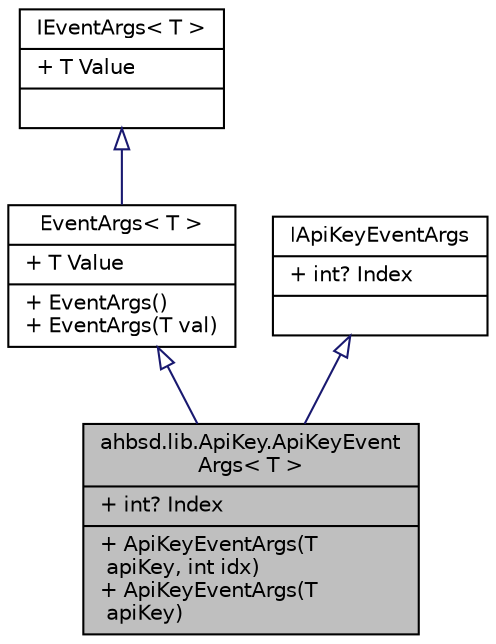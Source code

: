 digraph "ahbsd.lib.ApiKey.ApiKeyEventArgs&lt; T &gt;"
{
 // LATEX_PDF_SIZE
  bgcolor="transparent";
  edge [fontname="Helvetica",fontsize="10",labelfontname="Helvetica",labelfontsize="10"];
  node [fontname="Helvetica",fontsize="10",shape=record];
  Node1 [label="{ahbsd.lib.ApiKey.ApiKeyEvent\lArgs\< T \>\n|+ int? Index\l|+  ApiKeyEventArgs(T\l apiKey, int idx)\l+  ApiKeyEventArgs(T\l apiKey)\l}",height=0.2,width=0.4,color="black", fillcolor="grey75", style="filled", fontcolor="black",tooltip="Specialized generic EventArgs for API-Keys."];
  Node2 -> Node1 [dir="back",color="midnightblue",fontsize="10",style="solid",arrowtail="onormal",fontname="Helvetica"];
  Node2 [label="{EventArgs\< T \>\n|+ T Value\l|+  EventArgs()\l+  EventArgs(T val)\l}",height=0.2,width=0.4,color="black",URL="$d0/d7d/classahbsd_1_1lib_1_1EventArgs.html",tooltip="Generic EventArgs."];
  Node3 -> Node2 [dir="back",color="midnightblue",fontsize="10",style="solid",arrowtail="onormal",fontname="Helvetica"];
  Node3 [label="{IEventArgs\< T \>\n|+ T Value\l|}",height=0.2,width=0.4,color="black",URL="$d1/d80/interfaceahbsd_1_1lib_1_1IEventArgs.html",tooltip="Interface for generic EventArgs."];
  Node4 -> Node1 [dir="back",color="midnightblue",fontsize="10",style="solid",arrowtail="onormal",fontname="Helvetica"];
  Node4 [label="{IApiKeyEventArgs\n|+ int? Index\l|}",height=0.2,width=0.4,color="black",URL="$db/d34/interfaceahbsd_1_1lib_1_1ApiKey_1_1IApiKeyEventArgs.html",tooltip="Interface for ApiKeyEventArgs<T>."];
}
